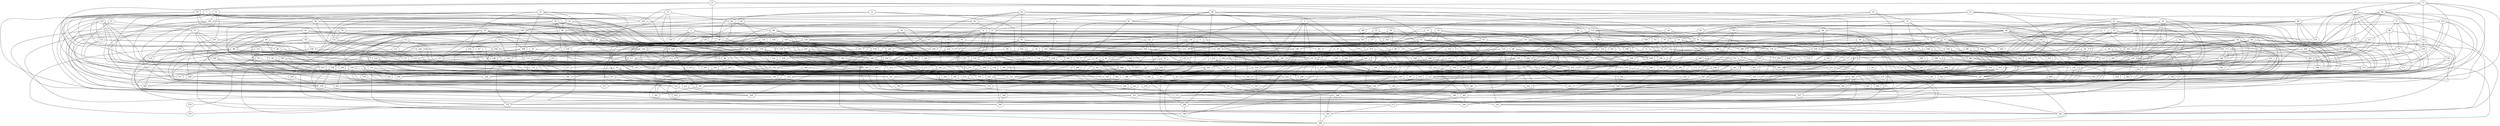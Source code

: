 strict graph "gnp_random_graph(400,0.015)" {
0;
1;
2;
3;
4;
5;
6;
7;
8;
9;
10;
11;
12;
13;
14;
15;
16;
17;
18;
19;
20;
21;
22;
23;
24;
25;
26;
27;
28;
29;
30;
31;
32;
33;
34;
35;
36;
37;
38;
39;
40;
41;
42;
43;
44;
45;
46;
47;
48;
49;
50;
51;
52;
53;
54;
55;
56;
57;
58;
59;
60;
61;
62;
63;
64;
65;
66;
67;
68;
69;
70;
71;
72;
73;
74;
75;
76;
77;
78;
79;
80;
81;
82;
83;
84;
85;
86;
87;
88;
89;
90;
91;
92;
93;
94;
95;
96;
97;
98;
99;
100;
101;
102;
103;
104;
105;
106;
107;
108;
109;
110;
111;
112;
113;
114;
115;
116;
117;
118;
119;
120;
121;
122;
123;
124;
125;
126;
127;
128;
129;
130;
131;
132;
133;
134;
135;
136;
137;
138;
139;
140;
141;
142;
143;
144;
145;
146;
147;
148;
149;
150;
151;
152;
153;
154;
155;
156;
157;
158;
159;
160;
161;
162;
163;
164;
165;
166;
167;
168;
169;
170;
171;
172;
173;
174;
175;
176;
177;
178;
179;
180;
181;
182;
183;
184;
185;
186;
187;
188;
189;
190;
191;
192;
193;
194;
195;
196;
197;
198;
199;
200;
201;
202;
203;
204;
205;
206;
207;
208;
209;
210;
211;
212;
213;
214;
215;
216;
217;
218;
219;
220;
221;
222;
223;
224;
225;
226;
227;
228;
229;
230;
231;
232;
233;
234;
235;
236;
237;
238;
239;
240;
241;
242;
243;
244;
245;
246;
247;
248;
249;
250;
251;
252;
253;
254;
255;
256;
257;
258;
259;
260;
261;
262;
263;
264;
265;
266;
267;
268;
269;
270;
271;
272;
273;
274;
275;
276;
277;
278;
279;
280;
281;
282;
283;
284;
285;
286;
287;
288;
289;
290;
291;
292;
293;
294;
295;
296;
297;
298;
299;
300;
301;
302;
303;
304;
305;
306;
307;
308;
309;
310;
311;
312;
313;
314;
315;
316;
317;
318;
319;
320;
321;
322;
323;
324;
325;
326;
327;
328;
329;
330;
331;
332;
333;
334;
335;
336;
337;
338;
339;
340;
341;
342;
343;
344;
345;
346;
347;
348;
349;
350;
351;
352;
353;
354;
355;
356;
357;
358;
359;
360;
361;
362;
363;
364;
365;
366;
367;
368;
369;
370;
371;
372;
373;
374;
375;
376;
377;
378;
379;
380;
381;
382;
383;
384;
385;
386;
387;
388;
389;
390;
391;
392;
393;
394;
395;
396;
397;
398;
399;
0 -- 211  [is_available=True, prob="0.862000026138"];
0 -- 260  [is_available=True, prob="1.0"];
1 -- 51  [is_available=True, prob="0.583346649212"];
1 -- 334  [is_available=True, prob="0.0344980082992"];
1 -- 119  [is_available=True, prob="0.408506303026"];
2 -- 146  [is_available=True, prob="0.129988997355"];
2 -- 217  [is_available=True, prob="0.811980914002"];
2 -- 187  [is_available=True, prob="1.0"];
2 -- 220  [is_available=True, prob="0.875367025021"];
2 -- 157  [is_available=True, prob="1.0"];
2 -- 159  [is_available=True, prob="0.0439726581541"];
3 -- 160  [is_available=True, prob="0.887767989443"];
3 -- 99  [is_available=True, prob="0.657250681719"];
3 -- 231  [is_available=True, prob="0.0366091089893"];
3 -- 201  [is_available=True, prob="0.912167486807"];
3 -- 202  [is_available=True, prob="0.282020234335"];
3 -- 267  [is_available=True, prob="0.670421420139"];
3 -- 319  [is_available=True, prob="0.529086185156"];
4 -- 390  [is_available=True, prob="0.374592042433"];
4 -- 136  [is_available=True, prob="0.79090720629"];
4 -- 298  [is_available=True, prob="1.0"];
4 -- 207  [is_available=True, prob="0.336229910624"];
4 -- 381  [is_available=True, prob="0.497093869266"];
4 -- 79  [is_available=True, prob="0.307039722968"];
4 -- 362  [is_available=True, prob="0.287656183757"];
4 -- 351  [is_available=True, prob="0.296232776877"];
5 -- 254  [is_available=True, prob="0.349514713049"];
5 -- 163  [is_available=True, prob="0.76906609881"];
5 -- 342  [is_available=True, prob="0.329085483344"];
5 -- 141  [is_available=True, prob="1.0"];
5 -- 238  [is_available=True, prob="0.287880727436"];
6 -- 289  [is_available=True, prob="0.993528404088"];
6 -- 146  [is_available=True, prob="0.784103459711"];
6 -- 379  [is_available=True, prob="1.0"];
6 -- 47  [is_available=True, prob="0.86009534959"];
7 -- 353  [is_available=True, prob="0.169056713624"];
7 -- 131  [is_available=True, prob="0.518770017859"];
7 -- 233  [is_available=True, prob="0.195620617085"];
7 -- 45  [is_available=True, prob="1.0"];
7 -- 238  [is_available=True, prob="0.123075409573"];
7 -- 317  [is_available=True, prob="1.0"];
7 -- 48  [is_available=True, prob="1.0"];
7 -- 212  [is_available=True, prob="0.4993632574"];
7 -- 348  [is_available=True, prob="1.0"];
7 -- 189  [is_available=True, prob="0.278676639823"];
8 -- 96  [is_available=True, prob="0.980062075983"];
8 -- 73  [is_available=True, prob="0.0565033378297"];
8 -- 239  [is_available=True, prob="0.239463910282"];
8 -- 383  [is_available=True, prob="0.52813103709"];
8 -- 97  [is_available=True, prob="1.0"];
9 -- 128  [is_available=True, prob="0.570760727507"];
9 -- 226  [is_available=True, prob="0.143052157054"];
9 -- 275  [is_available=True, prob="0.304971053471"];
9 -- 61  [is_available=True, prob="1.0"];
10 -- 107  [is_available=True, prob="0.05174574939"];
10 -- 332  [is_available=True, prob="0.568493446769"];
10 -- 117  [is_available=True, prob="0.920245401708"];
10 -- 222  [is_available=True, prob="0.441031845894"];
11 -- 49  [is_available=True, prob="1.0"];
11 -- 82  [is_available=True, prob="1.0"];
11 -- 84  [is_available=True, prob="0.158666360657"];
11 -- 329  [is_available=True, prob="1.0"];
12 -- 131  [is_available=True, prob="1.0"];
12 -- 358  [is_available=True, prob="0.892575908392"];
12 -- 177  [is_available=True, prob="0.804240743381"];
12 -- 114  [is_available=True, prob="0.224846812515"];
12 -- 213  [is_available=True, prob="0.615442799662"];
12 -- 31  [is_available=True, prob="0.67336790149"];
13 -- 369  [is_available=True, prob="0.148061477202"];
13 -- 122  [is_available=True, prob="0.68615934606"];
13 -- 243  [is_available=True, prob="0.700185774897"];
13 -- 245  [is_available=True, prob="1.0"];
14 -- 124  [is_available=True, prob="1.0"];
14 -- 389  [is_available=True, prob="1.0"];
14 -- 62  [is_available=True, prob="0.113167365963"];
14 -- 15  [is_available=True, prob="0.43919760267"];
15 -- 65  [is_available=True, prob="1.0"];
15 -- 66  [is_available=True, prob="0.253762636417"];
15 -- 71  [is_available=True, prob="0.307705809612"];
15 -- 180  [is_available=True, prob="0.018635709817"];
15 -- 345  [is_available=True, prob="0.787256039775"];
15 -- 254  [is_available=True, prob="0.569046022397"];
15 -- 255  [is_available=True, prob="0.977452959164"];
16 -- 100  [is_available=True, prob="0.452463167367"];
16 -- 250  [is_available=True, prob="0.987269181784"];
16 -- 319  [is_available=True, prob="0.093132515983"];
16 -- 92  [is_available=True, prob="0.962333835161"];
16 -- 63  [is_available=True, prob="0.656962004473"];
17 -- 101  [is_available=True, prob="0.797554152238"];
17 -- 102  [is_available=True, prob="1.0"];
17 -- 103  [is_available=True, prob="1.0"];
17 -- 393  [is_available=True, prob="0.225784832824"];
17 -- 343  [is_available=True, prob="0.157907465838"];
17 -- 88  [is_available=True, prob="1.0"];
17 -- 313  [is_available=True, prob="1.0"];
18 -- 176  [is_available=True, prob="1.0"];
18 -- 131  [is_available=True, prob="0.168779307312"];
18 -- 231  [is_available=True, prob="0.168531887234"];
18 -- 110  [is_available=True, prob="0.324872718302"];
18 -- 48  [is_available=True, prob="1.0"];
18 -- 184  [is_available=True, prob="0.421133383481"];
19 -- 315  [is_available=True, prob="0.789804439432"];
19 -- 260  [is_available=True, prob="0.420512496942"];
19 -- 261  [is_available=True, prob="1.0"];
19 -- 106  [is_available=True, prob="0.0959589003206"];
19 -- 395  [is_available=True, prob="0.028112579668"];
19 -- 237  [is_available=True, prob="0.813802870255"];
19 -- 81  [is_available=True, prob="0.215896771451"];
19 -- 219  [is_available=True, prob="0.113205792773"];
20 -- 65  [is_available=True, prob="0.232794904707"];
20 -- 162  [is_available=True, prob="1.0"];
21 -- 369  [is_available=True, prob="0.830456602827"];
21 -- 75  [is_available=True, prob="1.0"];
22 -- 353  [is_available=True, prob="1.0"];
22 -- 108  [is_available=True, prob="0.626190047311"];
22 -- 142  [is_available=True, prob="0.362113365886"];
22 -- 178  [is_available=True, prob="0.465940376786"];
22 -- 52  [is_available=True, prob="1.0"];
22 -- 184  [is_available=True, prob="0.447682272448"];
22 -- 217  [is_available=True, prob="0.97694328919"];
22 -- 122  [is_available=True, prob="0.422286441996"];
22 -- 91  [is_available=True, prob="0.806586190114"];
23 -- 56  [is_available=True, prob="1.0"];
23 -- 232  [is_available=True, prob="0.410012913248"];
23 -- 250  [is_available=True, prob="0.603465889793"];
23 -- 382  [is_available=True, prob="0.91726626484"];
23 -- 255  [is_available=True, prob="0.244751443112"];
24 -- 65  [is_available=True, prob="0.968446162788"];
24 -- 214  [is_available=True, prob="0.0235791774626"];
24 -- 158  [is_available=True, prob="0.521292673203"];
24 -- 191  [is_available=True, prob="1.0"];
25 -- 162  [is_available=True, prob="0.577146895804"];
25 -- 269  [is_available=True, prob="0.0134676603068"];
25 -- 142  [is_available=True, prob="0.962593460392"];
25 -- 344  [is_available=True, prob="1.0"];
25 -- 216  [is_available=True, prob="0.827090260867"];
25 -- 187  [is_available=True, prob="0.988012024942"];
25 -- 125  [is_available=True, prob="0.205709131431"];
26 -- 326  [is_available=True, prob="0.457265418764"];
26 -- 231  [is_available=True, prob="0.952055286236"];
26 -- 146  [is_available=True, prob="1.0"];
26 -- 51  [is_available=True, prob="0.467565624247"];
26 -- 343  [is_available=True, prob="0.167631407189"];
26 -- 378  [is_available=True, prob="0.445827000624"];
26 -- 348  [is_available=True, prob="0.0160209753944"];
27 -- 299  [is_available=True, prob="0.180589662039"];
27 -- 267  [is_available=True, prob="1.0"];
27 -- 77  [is_available=True, prob="0.449310406996"];
27 -- 197  [is_available=True, prob="0.458249034579"];
28 -- 185  [is_available=True, prob="0.114590466668"];
28 -- 337  [is_available=True, prob="0.233953797699"];
28 -- 286  [is_available=True, prob="0.646048941355"];
28 -- 262  [is_available=True, prob="0.867714403994"];
28 -- 207  [is_available=True, prob="0.770642100575"];
29 -- 387  [is_available=True, prob="0.508723337091"];
29 -- 265  [is_available=True, prob="0.487751714958"];
29 -- 330  [is_available=True, prob="0.562617704798"];
29 -- 174  [is_available=True, prob="0.539007993575"];
29 -- 337  [is_available=True, prob="0.476561826385"];
29 -- 347  [is_available=True, prob="0.705993663987"];
30 -- 136  [is_available=True, prob="0.579410087219"];
30 -- 138  [is_available=True, prob="0.276184944023"];
30 -- 163  [is_available=True, prob="0.296938772687"];
30 -- 68  [is_available=True, prob="0.152342964395"];
30 -- 374  [is_available=True, prob="0.840063893042"];
31 -- 384  [is_available=True, prob="1.0"];
31 -- 33  [is_available=True, prob="0.04946756525"];
31 -- 324  [is_available=True, prob="0.433099801952"];
31 -- 71  [is_available=True, prob="0.650651512277"];
31 -- 299  [is_available=True, prob="0.0304068287654"];
31 -- 208  [is_available=True, prob="0.23199477803"];
32 -- 160  [is_available=True, prob="1.0"];
32 -- 290  [is_available=True, prob="0.263877787223"];
32 -- 42  [is_available=True, prob="0.525627223771"];
32 -- 139  [is_available=True, prob="1.0"];
32 -- 269  [is_available=True, prob="0.225260637823"];
32 -- 272  [is_available=True, prob="0.0506094057566"];
32 -- 337  [is_available=True, prob="1.0"];
32 -- 380  [is_available=True, prob="0.245881619147"];
32 -- 351  [is_available=True, prob="0.456034565067"];
33 -- 224  [is_available=True, prob="0.102462690963"];
33 -- 292  [is_available=True, prob="0.240992764714"];
33 -- 72  [is_available=True, prob="1.0"];
33 -- 246  [is_available=True, prob="0.165340367207"];
33 -- 380  [is_available=True, prob="1.0"];
34 -- 353  [is_available=True, prob="1.0"];
34 -- 379  [is_available=True, prob="0.00836687401575"];
34 -- 133  [is_available=True, prob="0.946928596825"];
34 -- 40  [is_available=True, prob="0.128553903367"];
34 -- 206  [is_available=True, prob="0.409955965286"];
34 -- 303  [is_available=True, prob="0.537902870779"];
34 -- 366  [is_available=True, prob="0.96889573318"];
34 -- 311  [is_available=True, prob="0.473194174556"];
34 -- 271  [is_available=True, prob="0.944879203722"];
34 -- 222  [is_available=True, prob="1.0"];
35 -- 291  [is_available=True, prob="1.0"];
35 -- 292  [is_available=True, prob="1.0"];
35 -- 140  [is_available=True, prob="1.0"];
35 -- 302  [is_available=True, prob="0.562966578103"];
35 -- 381  [is_available=True, prob="0.760044857854"];
35 -- 366  [is_available=True, prob="0.547761996892"];
35 -- 375  [is_available=True, prob="0.367393344201"];
35 -- 157  [is_available=True, prob="1.0"];
35 -- 254  [is_available=True, prob="0.166953198186"];
36 -- 124  [is_available=True, prob="1.0"];
36 -- 347  [is_available=True, prob="1.0"];
36 -- 227  [is_available=True, prob="0.850512995664"];
36 -- 92  [is_available=True, prob="0.715656590397"];
36 -- 61  [is_available=True, prob="1.0"];
37 -- 210  [is_available=True, prob="0.17948098802"];
37 -- 115  [is_available=True, prob="1.0"];
37 -- 92  [is_available=True, prob="1.0"];
37 -- 243  [is_available=True, prob="1.0"];
38 -- 327  [is_available=True, prob="0.32524497211"];
38 -- 201  [is_available=True, prob="0.087758795767"];
38 -- 170  [is_available=True, prob="0.872262327268"];
38 -- 139  [is_available=True, prob="1.0"];
38 -- 82  [is_available=True, prob="0.373535013212"];
38 -- 48  [is_available=True, prob="0.966097279395"];
38 -- 50  [is_available=True, prob="1.0"];
38 -- 375  [is_available=True, prob="0.266694710297"];
38 -- 95  [is_available=True, prob="0.589294755851"];
39 -- 289  [is_available=True, prob="0.106744166676"];
39 -- 293  [is_available=True, prob="0.862866820489"];
39 -- 230  [is_available=True, prob="1.0"];
39 -- 368  [is_available=True, prob="0.0127484264163"];
39 -- 177  [is_available=True, prob="1.0"];
39 -- 307  [is_available=True, prob="0.595097281205"];
39 -- 313  [is_available=True, prob="0.313086158458"];
39 -- 357  [is_available=True, prob="0.200693674728"];
40 -- 68  [is_available=True, prob="0.706849826044"];
40 -- 103  [is_available=True, prob="0.71333961148"];
40 -- 267  [is_available=True, prob="0.245791636621"];
40 -- 177  [is_available=True, prob="0.295745294334"];
40 -- 339  [is_available=True, prob="0.219788124704"];
40 -- 251  [is_available=True, prob="1.0"];
40 -- 157  [is_available=True, prob="0.397883504094"];
41 -- 128  [is_available=True, prob="1.0"];
41 -- 193  [is_available=True, prob="0.955639622262"];
41 -- 103  [is_available=True, prob="1.0"];
41 -- 362  [is_available=True, prob="0.0112146309339"];
41 -- 369  [is_available=True, prob="0.650666274914"];
41 -- 58  [is_available=True, prob="0.68424392685"];
41 -- 223  [is_available=True, prob="0.140214508243"];
42 -- 184  [is_available=True, prob="0.638521742509"];
42 -- 340  [is_available=True, prob="0.381102954556"];
42 -- 321  [is_available=True, prob="1.0"];
43 -- 256  [is_available=True, prob="0.2026725266"];
43 -- 390  [is_available=True, prob="0.191211821819"];
43 -- 45  [is_available=True, prob="0.947467900752"];
43 -- 61  [is_available=True, prob="1.0"];
43 -- 81  [is_available=True, prob="0.828651204661"];
43 -- 51  [is_available=True, prob="0.674587774973"];
43 -- 93  [is_available=True, prob="1.0"];
44 -- 328  [is_available=True, prob="1.0"];
44 -- 244  [is_available=True, prob="0.180676721869"];
44 -- 170  [is_available=True, prob="0.943601779313"];
44 -- 172  [is_available=True, prob="0.201340703237"];
44 -- 360  [is_available=True, prob="0.765985771656"];
45 -- 51  [is_available=True, prob="0.158755618424"];
45 -- 186  [is_available=True, prob="1.0"];
45 -- 365  [is_available=True, prob="0.186081035098"];
46 -- 296  [is_available=True, prob="0.14143158165"];
46 -- 265  [is_available=True, prob="0.892907872053"];
46 -- 330  [is_available=True, prob="1.0"];
46 -- 364  [is_available=True, prob="0.851561062792"];
46 -- 126  [is_available=True, prob="0.118811802894"];
46 -- 54  [is_available=True, prob="1.0"];
46 -- 349  [is_available=True, prob="0.169851330931"];
46 -- 254  [is_available=True, prob="0.398618809581"];
47 -- 344  [is_available=True, prob="0.462226509049"];
47 -- 169  [is_available=True, prob="0.381134602492"];
47 -- 396  [is_available=True, prob="0.464350724601"];
48 -- 352  [is_available=True, prob="1.0"];
48 -- 385  [is_available=True, prob="0.424684092507"];
48 -- 258  [is_available=True, prob="0.586663897418"];
48 -- 387  [is_available=True, prob="0.829134425463"];
48 -- 297  [is_available=True, prob="0.588242894462"];
48 -- 50  [is_available=True, prob="1.0"];
48 -- 49  [is_available=True, prob="0.711885051263"];
48 -- 218  [is_available=True, prob="0.160251181134"];
49 -- 100  [is_available=True, prob="0.816547248527"];
49 -- 110  [is_available=True, prob="1.0"];
49 -- 373  [is_available=True, prob="0.962816739875"];
49 -- 120  [is_available=True, prob="0.636828152235"];
49 -- 251  [is_available=True, prob="0.246597108839"];
49 -- 156  [is_available=True, prob="0.500799670081"];
50 -- 240  [is_available=True, prob="0.935117940102"];
50 -- 163  [is_available=True, prob="0.66707440744"];
50 -- 353  [is_available=True, prob="0.869985871797"];
50 -- 335  [is_available=True, prob="1.0"];
50 -- 227  [is_available=True, prob="0.0985069488387"];
50 -- 255  [is_available=True, prob="0.499344483481"];
51 -- 322  [is_available=True, prob="0.997679848648"];
51 -- 326  [is_available=True, prob="0.893934723183"];
51 -- 262  [is_available=True, prob="0.614271535643"];
51 -- 234  [is_available=True, prob="1.0"];
51 -- 141  [is_available=True, prob="0.821491353263"];
51 -- 83  [is_available=True, prob="0.909075079804"];
51 -- 213  [is_available=True, prob="0.0959863169362"];
51 -- 374  [is_available=True, prob="0.0132889717893"];
51 -- 183  [is_available=True, prob="1.0"];
52 -- 179  [is_available=True, prob="0.787494167954"];
52 -- 148  [is_available=True, prob="1.0"];
52 -- 310  [is_available=True, prob="0.852078200892"];
52 -- 227  [is_available=True, prob="0.209542735615"];
53 -- 120  [is_available=True, prob="0.0456575209588"];
53 -- 289  [is_available=True, prob="0.90041591026"];
53 -- 84  [is_available=True, prob="0.800130184596"];
53 -- 278  [is_available=True, prob="0.582836210635"];
53 -- 159  [is_available=True, prob="0.316339820702"];
54 -- 224  [is_available=True, prob="0.938636843154"];
54 -- 217  [is_available=True, prob="0.840756192445"];
54 -- 170  [is_available=True, prob="0.158311179986"];
55 -- 132  [is_available=True, prob="0.701726780297"];
56 -- 321  [is_available=True, prob="1.0"];
56 -- 100  [is_available=True, prob="0.41783191965"];
56 -- 101  [is_available=True, prob="0.708776403284"];
56 -- 299  [is_available=True, prob="0.833725029488"];
56 -- 140  [is_available=True, prob="0.415118290221"];
56 -- 116  [is_available=True, prob="0.939944540738"];
56 -- 85  [is_available=True, prob="0.160567465886"];
57 -- 130  [is_available=True, prob="0.282675498421"];
57 -- 68  [is_available=True, prob="0.0772183234359"];
57 -- 359  [is_available=True, prob="0.652254764226"];
57 -- 364  [is_available=True, prob="1.0"];
57 -- 240  [is_available=True, prob="1.0"];
57 -- 245  [is_available=True, prob="0.807936361074"];
57 -- 312  [is_available=True, prob="0.0447119407243"];
57 -- 251  [is_available=True, prob="0.841863292959"];
57 -- 157  [is_available=True, prob="0.866934907868"];
58 -- 106  [is_available=True, prob="0.851484553567"];
58 -- 209  [is_available=True, prob="0.106187288595"];
58 -- 210  [is_available=True, prob="1.0"];
58 -- 339  [is_available=True, prob="0.28532167121"];
58 -- 87  [is_available=True, prob="0.928457809817"];
58 -- 191  [is_available=True, prob="0.977864615003"];
59 -- 203  [is_available=True, prob="1.0"];
59 -- 109  [is_available=True, prob="0.478548974027"];
59 -- 223  [is_available=True, prob="0.377254735129"];
59 -- 183  [is_available=True, prob="0.0568008585376"];
60 -- 233  [is_available=True, prob="0.309204854384"];
60 -- 260  [is_available=True, prob="0.445046874424"];
61 -- 353  [is_available=True, prob="0.825063167055"];
61 -- 69  [is_available=True, prob="0.602654529013"];
61 -- 300  [is_available=True, prob="1.0"];
61 -- 381  [is_available=True, prob="0.143204465584"];
61 -- 277  [is_available=True, prob="0.244295724354"];
61 -- 314  [is_available=True, prob="1.0"];
61 -- 92  [is_available=True, prob="1.0"];
61 -- 157  [is_available=True, prob="0.415098498028"];
61 -- 127  [is_available=True, prob="0.69132187975"];
62 -- 65  [is_available=True, prob="0.461809618091"];
62 -- 108  [is_available=True, prob="0.169729035655"];
62 -- 293  [is_available=True, prob="0.338328620812"];
63 -- 132  [is_available=True, prob="0.195769289902"];
63 -- 190  [is_available=True, prob="0.392827876874"];
63 -- 248  [is_available=True, prob="0.747198639781"];
63 -- 316  [is_available=True, prob="0.542798275199"];
63 -- 382  [is_available=True, prob="0.776365853935"];
64 -- 279  [is_available=True, prob="0.338871562444"];
65 -- 98  [is_available=True, prob="0.0885510041715"];
65 -- 355  [is_available=True, prob="0.0943784863084"];
65 -- 100  [is_available=True, prob="0.878993136255"];
65 -- 104  [is_available=True, prob="0.140541542869"];
65 -- 397  [is_available=True, prob="0.23894021867"];
65 -- 179  [is_available=True, prob="1.0"];
66 -- 72  [is_available=True, prob="1.0"];
66 -- 209  [is_available=True, prob="0.772004306702"];
66 -- 354  [is_available=True, prob="0.00187899323774"];
66 -- 188  [is_available=True, prob="1.0"];
67 -- 232  [is_available=True, prob="0.454177800954"];
67 -- 277  [is_available=True, prob="1.0"];
67 -- 238  [is_available=True, prob="0.501670909107"];
68 -- 224  [is_available=True, prob="1.0"];
68 -- 387  [is_available=True, prob="1.0"];
68 -- 198  [is_available=True, prob="0.751492920322"];
68 -- 79  [is_available=True, prob="0.487914608894"];
68 -- 273  [is_available=True, prob="0.764485154618"];
68 -- 308  [is_available=True, prob="1.0"];
68 -- 217  [is_available=True, prob="0.870671234464"];
68 -- 156  [is_available=True, prob="0.642686305664"];
68 -- 383  [is_available=True, prob="0.367370141613"];
69 -- 234  [is_available=True, prob="0.825250242166"];
69 -- 322  [is_available=True, prob="0.965302275707"];
70 -- 384  [is_available=True, prob="0.846275781148"];
70 -- 306  [is_available=True, prob="0.356391235956"];
70 -- 307  [is_available=True, prob="0.512768959618"];
70 -- 334  [is_available=True, prob="0.0354908541758"];
71 -- 232  [is_available=True, prob="0.323494126179"];
71 -- 137  [is_available=True, prob="0.379489442243"];
71 -- 363  [is_available=True, prob="0.953491179221"];
71 -- 172  [is_available=True, prob="1.0"];
71 -- 303  [is_available=True, prob="0.733873676396"];
72 -- 288  [is_available=True, prob="0.195711233655"];
72 -- 325  [is_available=True, prob="0.688778331037"];
72 -- 104  [is_available=True, prob="0.974838390728"];
72 -- 396  [is_available=True, prob="0.8894918858"];
72 -- 83  [is_available=True, prob="1.0"];
72 -- 116  [is_available=True, prob="0.7709495561"];
72 -- 219  [is_available=True, prob="1.0"];
72 -- 156  [is_available=True, prob="0.26118260135"];
73 -- 164  [is_available=True, prob="1.0"];
73 -- 278  [is_available=True, prob="0.179531792414"];
74 -- 257  [is_available=True, prob="1.0"];
74 -- 270  [is_available=True, prob="0.820848349127"];
75 -- 196  [is_available=True, prob="0.857497984975"];
75 -- 165  [is_available=True, prob="1.0"];
75 -- 396  [is_available=True, prob="0.19620412425"];
75 -- 344  [is_available=True, prob="1.0"];
75 -- 187  [is_available=True, prob="0.951273348125"];
75 -- 284  [is_available=True, prob="0.934995949529"];
75 -- 350  [is_available=True, prob="0.857820061633"];
76 -- 90  [is_available=True, prob="0.322759541876"];
76 -- 131  [is_available=True, prob="0.133858390246"];
76 -- 108  [is_available=True, prob="0.161152784987"];
76 -- 203  [is_available=True, prob="0.24982050517"];
76 -- 311  [is_available=True, prob="0.401573906112"];
77 -- 269  [is_available=True, prob="1.0"];
78 -- 277  [is_available=True, prob="0.328511890956"];
78 -- 381  [is_available=True, prob="0.270901689718"];
79 -- 162  [is_available=True, prob="0.433877359104"];
79 -- 357  [is_available=True, prob="0.641868038124"];
79 -- 119  [is_available=True, prob="0.837526391994"];
79 -- 314  [is_available=True, prob="0.424588227542"];
79 -- 127  [is_available=True, prob="0.715891940027"];
80 -- 224  [is_available=True, prob="0.179454412927"];
80 -- 226  [is_available=True, prob="0.841399674365"];
80 -- 164  [is_available=True, prob="0.115341598488"];
81 -- 161  [is_available=True, prob="0.912999163177"];
81 -- 228  [is_available=True, prob="1.0"];
81 -- 397  [is_available=True, prob="0.0267055349914"];
81 -- 287  [is_available=True, prob="0.909365356774"];
81 -- 190  [is_available=True, prob="0.208431645287"];
81 -- 255  [is_available=True, prob="0.26723776233"];
82 -- 160  [is_available=True, prob="1.0"];
82 -- 261  [is_available=True, prob="0.56700508788"];
82 -- 114  [is_available=True, prob="0.504631163206"];
82 -- 343  [is_available=True, prob="0.167040731013"];
83 -- 242  [is_available=True, prob="0.209150074022"];
83 -- 134  [is_available=True, prob="0.0567477331974"];
83 -- 231  [is_available=True, prob="1.0"];
84 -- 237  [is_available=True, prob="0.231013360648"];
84 -- 308  [is_available=True, prob="0.816878851252"];
84 -- 86  [is_available=True, prob="0.59110548741"];
84 -- 154  [is_available=True, prob="0.993303351727"];
85 -- 233  [is_available=True, prob="0.335700092847"];
85 -- 98  [is_available=True, prob="0.314744038814"];
85 -- 387  [is_available=True, prob="0.976278864861"];
86 -- 288  [is_available=True, prob="0.82775131617"];
86 -- 97  [is_available=True, prob="0.871394700976"];
86 -- 207  [is_available=True, prob="0.606619250983"];
86 -- 144  [is_available=True, prob="1.0"];
86 -- 306  [is_available=True, prob="0.455385355074"];
86 -- 344  [is_available=True, prob="0.591476300939"];
87 -- 257  [is_available=True, prob="0.145065028397"];
87 -- 378  [is_available=True, prob="0.70119072297"];
87 -- 306  [is_available=True, prob="0.0387379267107"];
88 -- 99  [is_available=True, prob="0.884371772002"];
88 -- 338  [is_available=True, prob="0.158775199644"];
88 -- 163  [is_available=True, prob="0.538986214093"];
88 -- 212  [is_available=True, prob="0.703894132564"];
88 -- 246  [is_available=True, prob="0.707096132996"];
88 -- 154  [is_available=True, prob="0.996997703745"];
88 -- 123  [is_available=True, prob="0.544458613592"];
88 -- 282  [is_available=True, prob="0.406586553051"];
89 -- 273  [is_available=True, prob="1.0"];
89 -- 90  [is_available=True, prob="0.973724580975"];
89 -- 115  [is_available=True, prob="1.0"];
89 -- 306  [is_available=True, prob="0.396579012426"];
90 -- 256  [is_available=True, prob="1.0"];
90 -- 137  [is_available=True, prob="1.0"];
90 -- 395  [is_available=True, prob="1.0"];
90 -- 213  [is_available=True, prob="1.0"];
90 -- 216  [is_available=True, prob="0.148493120852"];
90 -- 349  [is_available=True, prob="0.741222994476"];
91 -- 129  [is_available=True, prob="0.000682856331615"];
91 -- 198  [is_available=True, prob="1.0"];
91 -- 295  [is_available=True, prob="1.0"];
91 -- 296  [is_available=True, prob="0.478765052771"];
91 -- 175  [is_available=True, prob="0.885379254531"];
91 -- 371  [is_available=True, prob="0.509915667015"];
91 -- 380  [is_available=True, prob="0.360590098937"];
92 -- 266  [is_available=True, prob="1.0"];
92 -- 273  [is_available=True, prob="0.612454776315"];
92 -- 283  [is_available=True, prob="0.673368232333"];
93 -- 171  [is_available=True, prob="1.0"];
93 -- 229  [is_available=True, prob="1.0"];
93 -- 372  [is_available=True, prob="1.0"];
93 -- 190  [is_available=True, prob="0.776352207193"];
93 -- 127  [is_available=True, prob="1.0"];
94 -- 160  [is_available=True, prob="0.634991338646"];
94 -- 259  [is_available=True, prob="0.944288550914"];
94 -- 295  [is_available=True, prob="0.135219722007"];
94 -- 201  [is_available=True, prob="0.51013597667"];
94 -- 208  [is_available=True, prob="0.256073502463"];
94 -- 115  [is_available=True, prob="0.307912468826"];
94 -- 244  [is_available=True, prob="0.296381828264"];
95 -- 338  [is_available=True, prob="0.648248447019"];
95 -- 230  [is_available=True, prob="0.98262888964"];
95 -- 365  [is_available=True, prob="0.339242409075"];
96 -- 362  [is_available=True, prob="0.286689962609"];
96 -- 355  [is_available=True, prob="0.70992620671"];
96 -- 151  [is_available=True, prob="1.0"];
97 -- 393  [is_available=True, prob="1.0"];
97 -- 330  [is_available=True, prob="0.869157569208"];
97 -- 139  [is_available=True, prob="0.119105189863"];
97 -- 300  [is_available=True, prob="1.0"];
97 -- 178  [is_available=True, prob="1.0"];
97 -- 250  [is_available=True, prob="0.948688286634"];
97 -- 252  [is_available=True, prob="0.658120878086"];
97 -- 189  [is_available=True, prob="0.639204078335"];
98 -- 351  [is_available=True, prob="1.0"];
99 -- 105  [is_available=True, prob="0.232810770857"];
99 -- 170  [is_available=True, prob="0.811083528744"];
99 -- 371  [is_available=True, prob="0.431585515769"];
99 -- 242  [is_available=True, prob="0.52826676078"];
99 -- 178  [is_available=True, prob="1.0"];
99 -- 291  [is_available=True, prob="0.713571792231"];
99 -- 201  [is_available=True, prob="0.645069377904"];
99 -- 313  [is_available=True, prob="1.0"];
100 -- 353  [is_available=True, prob="1.0"];
100 -- 398  [is_available=True, prob="0.603600521901"];
100 -- 342  [is_available=True, prob="0.662324227965"];
100 -- 317  [is_available=True, prob="0.388418167736"];
101 -- 148  [is_available=True, prob="0.110541844754"];
101 -- 295  [is_available=True, prob="0.743537207112"];
102 -- 245  [is_available=True, prob="0.194379632949"];
102 -- 118  [is_available=True, prob="0.0644120371731"];
102 -- 239  [is_available=True, prob="0.793884567861"];
104 -- 392  [is_available=True, prob="0.729496283213"];
104 -- 387  [is_available=True, prob="1.0"];
104 -- 360  [is_available=True, prob="0.246517271056"];
104 -- 186  [is_available=True, prob="1.0"];
104 -- 346  [is_available=True, prob="0.209607099044"];
105 -- 120  [is_available=True, prob="0.53796519746"];
105 -- 337  [is_available=True, prob="0.986510756765"];
105 -- 387  [is_available=True, prob="1.0"];
105 -- 231  [is_available=True, prob="1.0"];
106 -- 377  [is_available=True, prob="0.291687232576"];
106 -- 228  [is_available=True, prob="0.478946388316"];
106 -- 386  [is_available=True, prob="1.0"];
107 -- 385  [is_available=True, prob="0.562648969193"];
107 -- 360  [is_available=True, prob="0.789754512325"];
107 -- 108  [is_available=True, prob="0.895088990329"];
107 -- 176  [is_available=True, prob="0.962266694876"];
107 -- 122  [is_available=True, prob="1.0"];
108 -- 396  [is_available=True, prob="0.447704479103"];
108 -- 305  [is_available=True, prob="0.40156539887"];
108 -- 306  [is_available=True, prob="1.0"];
108 -- 115  [is_available=True, prob="0.457001696651"];
108 -- 340  [is_available=True, prob="0.637218018114"];
109 -- 306  [is_available=True, prob="1.0"];
109 -- 356  [is_available=True, prob="0.252102336007"];
110 -- 134  [is_available=True, prob="0.685226599502"];
110 -- 257  [is_available=True, prob="0.174224088706"];
111 -- 193  [is_available=True, prob="0.581593246592"];
111 -- 389  [is_available=True, prob="1.0"];
111 -- 359  [is_available=True, prob="0.117708525621"];
112 -- 192  [is_available=True, prob="0.0776654667695"];
112 -- 198  [is_available=True, prob="0.926279555887"];
112 -- 269  [is_available=True, prob="1.0"];
112 -- 113  [is_available=True, prob="1.0"];
112 -- 242  [is_available=True, prob="0.880592898857"];
112 -- 152  [is_available=True, prob="0.851240363126"];
113 -- 233  [is_available=True, prob="0.0227910893668"];
113 -- 307  [is_available=True, prob="0.50329620944"];
114 -- 129  [is_available=True, prob="0.426149094824"];
114 -- 163  [is_available=True, prob="0.154123772652"];
114 -- 166  [is_available=True, prob="0.712163979354"];
114 -- 175  [is_available=True, prob="1.0"];
114 -- 153  [is_available=True, prob="0.181533685245"];
114 -- 282  [is_available=True, prob="0.986312560239"];
115 -- 236  [is_available=True, prob="0.369072820202"];
115 -- 284  [is_available=True, prob="0.0533837711948"];
115 -- 229  [is_available=True, prob="0.803372085545"];
116 -- 290  [is_available=True, prob="1.0"];
117 -- 336  [is_available=True, prob="1.0"];
117 -- 228  [is_available=True, prob="0.43449331585"];
117 -- 215  [is_available=True, prob="0.542162050425"];
118 -- 372  [is_available=True, prob="0.557555576816"];
118 -- 261  [is_available=True, prob="0.390676291049"];
118 -- 263  [is_available=True, prob="1.0"];
119 -- 202  [is_available=True, prob="0.702976898934"];
119 -- 173  [is_available=True, prob="0.24408101118"];
119 -- 209  [is_available=True, prob="0.744084671916"];
119 -- 312  [is_available=True, prob="0.042389060279"];
120 -- 260  [is_available=True, prob="0.788005680157"];
120 -- 198  [is_available=True, prob="1.0"];
120 -- 238  [is_available=True, prob="0.527671604545"];
120 -- 340  [is_available=True, prob="1.0"];
120 -- 213  [is_available=True, prob="0.814266254964"];
120 -- 374  [is_available=True, prob="0.343626288647"];
120 -- 311  [is_available=True, prob="1.0"];
120 -- 351  [is_available=True, prob="0.514609613986"];
121 -- 260  [is_available=True, prob="1.0"];
121 -- 236  [is_available=True, prob="0.322297238844"];
121 -- 175  [is_available=True, prob="1.0"];
121 -- 243  [is_available=True, prob="0.63554059004"];
121 -- 348  [is_available=True, prob="0.747815194319"];
121 -- 255  [is_available=True, prob="1.0"];
122 -- 387  [is_available=True, prob="0.388521992033"];
122 -- 263  [is_available=True, prob="1.0"];
122 -- 237  [is_available=True, prob="0.0483776295822"];
122 -- 277  [is_available=True, prob="0.825511418271"];
123 -- 327  [is_available=True, prob="0.706454509982"];
123 -- 365  [is_available=True, prob="1.0"];
123 -- 339  [is_available=True, prob="0.953178331669"];
123 -- 148  [is_available=True, prob="0.0630774749904"];
123 -- 313  [is_available=True, prob="1.0"];
124 -- 328  [is_available=True, prob="1.0"];
124 -- 393  [is_available=True, prob="0.115113002103"];
124 -- 212  [is_available=True, prob="0.229331974131"];
124 -- 334  [is_available=True, prob="1.0"];
124 -- 311  [is_available=True, prob="0.991040557755"];
124 -- 324  [is_available=True, prob="0.234641414171"];
124 -- 154  [is_available=True, prob="0.0777011210812"];
124 -- 218  [is_available=True, prob="0.0216181551106"];
124 -- 254  [is_available=True, prob="1.0"];
125 -- 264  [is_available=True, prob="0.221099456991"];
125 -- 154  [is_available=True, prob="0.741458616945"];
125 -- 386  [is_available=True, prob="1.0"];
125 -- 217  [is_available=True, prob="1.0"];
126 -- 331  [is_available=True, prob="0.0520580949219"];
127 -- 297  [is_available=True, prob="0.226539239855"];
127 -- 170  [is_available=True, prob="0.781213734624"];
127 -- 396  [is_available=True, prob="0.554713452099"];
127 -- 179  [is_available=True, prob="1.0"];
127 -- 311  [is_available=True, prob="0.591387698351"];
128 -- 135  [is_available=True, prob="0.8731649134"];
128 -- 300  [is_available=True, prob="0.672280520356"];
128 -- 147  [is_available=True, prob="0.243295404975"];
128 -- 265  [is_available=True, prob="0.887720419591"];
128 -- 361  [is_available=True, prob="0.937684232059"];
129 -- 290  [is_available=True, prob="0.233904818349"];
129 -- 219  [is_available=True, prob="1.0"];
129 -- 375  [is_available=True, prob="0.31907802986"];
129 -- 247  [is_available=True, prob="1.0"];
129 -- 218  [is_available=True, prob="0.132850834933"];
130 -- 311  [is_available=True, prob="0.580253790477"];
130 -- 164  [is_available=True, prob="0.908215630794"];
130 -- 289  [is_available=True, prob="0.388038429072"];
131 -- 137  [is_available=True, prob="1.0"];
131 -- 331  [is_available=True, prob="0.167585814328"];
131 -- 377  [is_available=True, prob="0.461066802432"];
131 -- 140  [is_available=True, prob="0.163369036713"];
132 -- 372  [is_available=True, prob="0.403206514947"];
132 -- 237  [is_available=True, prob="1.0"];
132 -- 326  [is_available=True, prob="1.0"];
133 -- 383  [is_available=True, prob="0.0436637895916"];
133 -- 163  [is_available=True, prob="0.0933989145564"];
133 -- 245  [is_available=True, prob="0.277762234372"];
133 -- 231  [is_available=True, prob="0.0260492485137"];
134 -- 378  [is_available=True, prob="0.732458887718"];
134 -- 351  [is_available=True, prob="0.299681361861"];
135 -- 344  [is_available=True, prob="0.0459382600791"];
135 -- 229  [is_available=True, prob="0.234472750302"];
135 -- 167  [is_available=True, prob="0.311837791224"];
135 -- 264  [is_available=True, prob="0.878925761069"];
135 -- 234  [is_available=True, prob="1.0"];
135 -- 145  [is_available=True, prob="1.0"];
135 -- 277  [is_available=True, prob="0.127567810704"];
135 -- 280  [is_available=True, prob="0.635443017811"];
136 -- 160  [is_available=True, prob="0.0525678450267"];
136 -- 231  [is_available=True, prob="0.97768554819"];
136 -- 232  [is_available=True, prob="1.0"];
136 -- 338  [is_available=True, prob="0.767108058067"];
136 -- 392  [is_available=True, prob="0.479011262632"];
136 -- 146  [is_available=True, prob="0.720659523642"];
137 -- 249  [is_available=True, prob="0.974273567674"];
138 -- 217  [is_available=True, prob="0.916879230151"];
138 -- 162  [is_available=True, prob="0.0233276108475"];
138 -- 229  [is_available=True, prob="0.129003678119"];
139 -- 204  [is_available=True, prob="1.0"];
140 -- 368  [is_available=True, prob="1.0"];
140 -- 292  [is_available=True, prob="1.0"];
140 -- 328  [is_available=True, prob="0.122810317368"];
140 -- 355  [is_available=True, prob="0.0999676411278"];
140 -- 240  [is_available=True, prob="0.986737887697"];
140 -- 282  [is_available=True, prob="0.492784485029"];
140 -- 157  [is_available=True, prob="0.151006467295"];
141 -- 291  [is_available=True, prob="0.281291552737"];
141 -- 199  [is_available=True, prob="1.0"];
141 -- 307  [is_available=True, prob="0.435779399182"];
141 -- 301  [is_available=True, prob="1.0"];
142 -- 363  [is_available=True, prob="1.0"];
142 -- 292  [is_available=True, prob="0.870268067283"];
142 -- 362  [is_available=True, prob="0.692789055784"];
142 -- 299  [is_available=True, prob="0.381979860342"];
142 -- 180  [is_available=True, prob="0.234478450529"];
143 -- 273  [is_available=True, prob="1.0"];
143 -- 242  [is_available=True, prob="1.0"];
143 -- 148  [is_available=True, prob="0.341233938022"];
143 -- 278  [is_available=True, prob="1.0"];
143 -- 343  [is_available=True, prob="0.598046061587"];
143 -- 184  [is_available=True, prob="1.0"];
143 -- 347  [is_available=True, prob="0.956548940901"];
144 -- 169  [is_available=True, prob="1.0"];
144 -- 394  [is_available=True, prob="0.208841733075"];
144 -- 188  [is_available=True, prob="0.169346670999"];
145 -- 345  [is_available=True, prob="0.929468174435"];
145 -- 373  [is_available=True, prob="0.732451181478"];
145 -- 205  [is_available=True, prob="1.0"];
146 -- 160  [is_available=True, prob="0.368479247473"];
146 -- 326  [is_available=True, prob="1.0"];
146 -- 170  [is_available=True, prob="0.347792602436"];
146 -- 369  [is_available=True, prob="0.643624002759"];
146 -- 338  [is_available=True, prob="0.94229148981"];
146 -- 319  [is_available=True, prob="0.779893541568"];
147 -- 224  [is_available=True, prob="0.163833355223"];
147 -- 324  [is_available=True, prob="0.31613285088"];
147 -- 293  [is_available=True, prob="0.486842397475"];
147 -- 174  [is_available=True, prob="1.0"];
147 -- 177  [is_available=True, prob="0.136677647162"];
147 -- 307  [is_available=True, prob="0.31265597464"];
148 -- 200  [is_available=True, prob="0.603083517103"];
148 -- 333  [is_available=True, prob="0.00995893525132"];
148 -- 273  [is_available=True, prob="0.857681069883"];
148 -- 342  [is_available=True, prob="0.595501377456"];
148 -- 185  [is_available=True, prob="1.0"];
148 -- 153  [is_available=True, prob="0.953735116318"];
149 -- 291  [is_available=True, prob="0.539692801491"];
149 -- 228  [is_available=True, prob="0.33903166221"];
149 -- 168  [is_available=True, prob="1.0"];
149 -- 212  [is_available=True, prob="1.0"];
149 -- 310  [is_available=True, prob="0.788158907787"];
149 -- 185  [is_available=True, prob="1.0"];
150 -- 385  [is_available=True, prob="0.0415216235933"];
150 -- 203  [is_available=True, prob="0.0686310724421"];
150 -- 337  [is_available=True, prob="0.670048200495"];
150 -- 342  [is_available=True, prob="0.213032749291"];
150 -- 378  [is_available=True, prob="1.0"];
150 -- 316  [is_available=True, prob="0.992309632318"];
151 -- 172  [is_available=True, prob="0.532556243704"];
151 -- 302  [is_available=True, prob="0.929186679881"];
152 -- 364  [is_available=True, prob="0.124930578237"];
152 -- 330  [is_available=True, prob="0.263607370233"];
152 -- 308  [is_available=True, prob="0.49128206415"];
152 -- 383  [is_available=True, prob="0.712963431966"];
153 -- 168  [is_available=True, prob="0.717420805863"];
153 -- 204  [is_available=True, prob="1.0"];
153 -- 399  [is_available=True, prob="0.325954366195"];
153 -- 311  [is_available=True, prob="0.535826409567"];
154 -- 368  [is_available=True, prob="1.0"];
155 -- 275  [is_available=True, prob="0.576951420229"];
155 -- 332  [is_available=True, prob="0.480014163882"];
155 -- 191  [is_available=True, prob="0.448522748598"];
156 -- 192  [is_available=True, prob="0.503505312701"];
156 -- 399  [is_available=True, prob="0.826517468806"];
156 -- 350  [is_available=True, prob="0.0323286240978"];
156 -- 310  [is_available=True, prob="0.90553645054"];
156 -- 253  [is_available=True, prob="0.802457582859"];
156 -- 254  [is_available=True, prob="0.899260150409"];
156 -- 383  [is_available=True, prob="0.634870605992"];
157 -- 293  [is_available=True, prob="0.548150838529"];
157 -- 322  [is_available=True, prob="0.97675494386"];
157 -- 222  [is_available=True, prob="0.0109691844339"];
158 -- 295  [is_available=True, prob="0.00414757475228"];
160 -- 394  [is_available=True, prob="1.0"];
161 -- 291  [is_available=True, prob="0.236973908793"];
161 -- 167  [is_available=True, prob="0.106725904293"];
162 -- 337  [is_available=True, prob="0.637009131098"];
162 -- 174  [is_available=True, prob="0.77790935938"];
162 -- 272  [is_available=True, prob="0.641150862768"];
162 -- 177  [is_available=True, prob="0.674646814484"];
162 -- 242  [is_available=True, prob="0.278592063967"];
162 -- 314  [is_available=True, prob="1.0"];
163 -- 356  [is_available=True, prob="0.397385651963"];
163 -- 170  [is_available=True, prob="1.0"];
164 -- 390  [is_available=True, prob="0.523638952247"];
164 -- 263  [is_available=True, prob="0.259822325784"];
164 -- 298  [is_available=True, prob="0.25339375735"];
164 -- 340  [is_available=True, prob="0.705156298149"];
164 -- 329  [is_available=True, prob="0.615769640644"];
164 -- 379  [is_available=True, prob="0.989905131105"];
165 -- 200  [is_available=True, prob="0.540116965023"];
165 -- 376  [is_available=True, prob="0.398375268759"];
165 -- 370  [is_available=True, prob="0.268301591462"];
165 -- 278  [is_available=True, prob="1.0"];
166 -- 217  [is_available=True, prob="0.670155145213"];
166 -- 339  [is_available=True, prob="0.443034511903"];
166 -- 358  [is_available=True, prob="0.0564806983183"];
167 -- 303  [is_available=True, prob="0.728997207553"];
167 -- 257  [is_available=True, prob="0.0326424813476"];
168 -- 256  [is_available=True, prob="0.961858901148"];
168 -- 179  [is_available=True, prob="0.577252077533"];
168 -- 391  [is_available=True, prob="0.772488931928"];
169 -- 322  [is_available=True, prob="0.888084665241"];
169 -- 356  [is_available=True, prob="0.167503358378"];
169 -- 299  [is_available=True, prob="0.807853530146"];
169 -- 244  [is_available=True, prob="0.467616391082"];
170 -- 392  [is_available=True, prob="0.160188239233"];
171 -- 229  [is_available=True, prob="0.172849566334"];
171 -- 179  [is_available=True, prob="0.346815261885"];
171 -- 308  [is_available=True, prob="0.348097642151"];
171 -- 218  [is_available=True, prob="0.22137355501"];
171 -- 190  [is_available=True, prob="0.00671458439593"];
171 -- 351  [is_available=True, prob="1.0"];
172 -- 355  [is_available=True, prob="0.85100052506"];
172 -- 232  [is_available=True, prob="0.741643065104"];
172 -- 246  [is_available=True, prob="0.478535545489"];
172 -- 315  [is_available=True, prob="0.230691424294"];
173 -- 291  [is_available=True, prob="0.117857004184"];
173 -- 204  [is_available=True, prob="0.800658071841"];
174 -- 288  [is_available=True, prob="0.678851643667"];
174 -- 193  [is_available=True, prob="0.715461239724"];
174 -- 378  [is_available=True, prob="0.307194844549"];
174 -- 346  [is_available=True, prob="0.179392216372"];
174 -- 284  [is_available=True, prob="0.0992384556607"];
175 -- 352  [is_available=True, prob="0.218388921861"];
175 -- 388  [is_available=True, prob="0.236833430528"];
175 -- 392  [is_available=True, prob="0.0162099658067"];
175 -- 369  [is_available=True, prob="1.0"];
175 -- 184  [is_available=True, prob="0.497452797085"];
175 -- 250  [is_available=True, prob="0.34906810099"];
176 -- 248  [is_available=True, prob="0.323407811906"];
176 -- 241  [is_available=True, prob="1.0"];
176 -- 213  [is_available=True, prob="1.0"];
177 -- 320  [is_available=True, prob="0.663350126192"];
177 -- 371  [is_available=True, prob="0.146655428165"];
177 -- 336  [is_available=True, prob="1.0"];
178 -- 352  [is_available=True, prob="0.979488563925"];
178 -- 354  [is_available=True, prob="0.663776684625"];
178 -- 331  [is_available=True, prob="0.415351852"];
178 -- 214  [is_available=True, prob="0.444037189745"];
178 -- 282  [is_available=True, prob="0.824336321438"];
179 -- 202  [is_available=True, prob="1.0"];
179 -- 332  [is_available=True, prob="0.334096214787"];
180 -- 203  [is_available=True, prob="0.378225806986"];
181 -- 226  [is_available=True, prob="0.831658392559"];
182 -- 347  [is_available=True, prob="1.0"];
182 -- 321  [is_available=True, prob="0.575045528237"];
182 -- 314  [is_available=True, prob="1.0"];
182 -- 259  [is_available=True, prob="0.604576304685"];
182 -- 349  [is_available=True, prob="0.0511388795561"];
183 -- 224  [is_available=True, prob="1.0"];
183 -- 188  [is_available=True, prob="1.0"];
183 -- 275  [is_available=True, prob="0.977644335991"];
184 -- 386  [is_available=True, prob="1.0"];
184 -- 369  [is_available=True, prob="0.0833161816367"];
184 -- 399  [is_available=True, prob="0.931136866157"];
184 -- 310  [is_available=True, prob="1.0"];
185 -- 330  [is_available=True, prob="1.0"];
185 -- 398  [is_available=True, prob="0.801794211306"];
185 -- 345  [is_available=True, prob="1.0"];
186 -- 257  [is_available=True, prob="1.0"];
186 -- 322  [is_available=True, prob="0.151202758919"];
186 -- 298  [is_available=True, prob="1.0"];
186 -- 332  [is_available=True, prob="0.689589147648"];
186 -- 254  [is_available=True, prob="0.638645461878"];
186 -- 223  [is_available=True, prob="0.234862798258"];
187 -- 320  [is_available=True, prob="1.0"];
187 -- 220  [is_available=True, prob="0.687115179287"];
188 -- 225  [is_available=True, prob="0.121240763757"];
188 -- 328  [is_available=True, prob="0.880608889762"];
188 -- 233  [is_available=True, prob="0.458472103078"];
188 -- 302  [is_available=True, prob="1.0"];
189 -- 256  [is_available=True, prob="1.0"];
189 -- 259  [is_available=True, prob="0.506799262421"];
189 -- 352  [is_available=True, prob="0.619184090362"];
189 -- 377  [is_available=True, prob="0.25528157044"];
190 -- 259  [is_available=True, prob="0.716579721874"];
191 -- 384  [is_available=True, prob="0.231660058977"];
191 -- 193  [is_available=True, prob="0.978310051676"];
191 -- 301  [is_available=True, prob="1.0"];
192 -- 232  [is_available=True, prob="0.134212206425"];
192 -- 277  [is_available=True, prob="0.160648327229"];
192 -- 342  [is_available=True, prob="0.411346494182"];
193 -- 369  [is_available=True, prob="0.862540399903"];
193 -- 317  [is_available=True, prob="0.658741044463"];
194 -- 251  [is_available=True, prob="0.795879541064"];
194 -- 326  [is_available=True, prob="0.784109638848"];
194 -- 246  [is_available=True, prob="0.773724080723"];
195 -- 344  [is_available=True, prob="0.312613255476"];
195 -- 298  [is_available=True, prob="0.469801240974"];
196 -- 383  [is_available=True, prob="0.188530830138"];
196 -- 300  [is_available=True, prob="0.566678137167"];
196 -- 244  [is_available=True, prob="0.720684457807"];
196 -- 335  [is_available=True, prob="0.146534835635"];
198 -- 342  [is_available=True, prob="0.854814187397"];
198 -- 278  [is_available=True, prob="1.0"];
198 -- 374  [is_available=True, prob="0.430687999742"];
198 -- 317  [is_available=True, prob="0.231018211975"];
199 -- 209  [is_available=True, prob="1.0"];
199 -- 338  [is_available=True, prob="0.533888065695"];
199 -- 252  [is_available=True, prob="0.761455435322"];
200 -- 320  [is_available=True, prob="1.0"];
200 -- 364  [is_available=True, prob="0.00918969913327"];
200 -- 343  [is_available=True, prob="0.465427042493"];
200 -- 250  [is_available=True, prob="0.706491158441"];
201 -- 322  [is_available=True, prob="0.469488949582"];
201 -- 329  [is_available=True, prob="0.483950381406"];
201 -- 378  [is_available=True, prob="0.357327931053"];
202 -- 351  [is_available=True, prob="0.217135041968"];
202 -- 294  [is_available=True, prob="1.0"];
203 -- 248  [is_available=True, prob="1.0"];
203 -- 212  [is_available=True, prob="1.0"];
203 -- 349  [is_available=True, prob="0.466829782323"];
204 -- 205  [is_available=True, prob="1.0"];
204 -- 306  [is_available=True, prob="0.781612649795"];
204 -- 311  [is_available=True, prob="1.0"];
205 -- 323  [is_available=True, prob="0.367083395052"];
206 -- 231  [is_available=True, prob="1.0"];
206 -- 386  [is_available=True, prob="1.0"];
206 -- 305  [is_available=True, prob="1.0"];
206 -- 281  [is_available=True, prob="0.0265995822519"];
206 -- 346  [is_available=True, prob="0.363390472825"];
207 -- 266  [is_available=True, prob="0.922012418492"];
207 -- 327  [is_available=True, prob="0.425752762889"];
209 -- 310  [is_available=True, prob="1.0"];
209 -- 282  [is_available=True, prob="0.345430971461"];
209 -- 222  [is_available=True, prob="1.0"];
210 -- 326  [is_available=True, prob="0.0362864786988"];
210 -- 247  [is_available=True, prob="0.876786113155"];
211 -- 264  [is_available=True, prob="0.183752800899"];
211 -- 242  [is_available=True, prob="1.0"];
211 -- 388  [is_available=True, prob="1.0"];
211 -- 298  [is_available=True, prob="1.0"];
212 -- 231  [is_available=True, prob="0.783187304064"];
212 -- 370  [is_available=True, prob="0.309209358435"];
213 -- 307  [is_available=True, prob="0.640235510792"];
214 -- 294  [is_available=True, prob="0.613474789073"];
214 -- 391  [is_available=True, prob="1.0"];
214 -- 296  [is_available=True, prob="1.0"];
214 -- 366  [is_available=True, prob="0.828028431286"];
215 -- 379  [is_available=True, prob="0.240803200075"];
215 -- 323  [is_available=True, prob="0.754012054273"];
215 -- 219  [is_available=True, prob="1.0"];
215 -- 279  [is_available=True, prob="0.183576291673"];
216 -- 375  [is_available=True, prob="0.771649566811"];
217 -- 291  [is_available=True, prob="0.29570936359"];
217 -- 372  [is_available=True, prob="0.347044780597"];
217 -- 394  [is_available=True, prob="0.491280074492"];
217 -- 280  [is_available=True, prob="0.0828925847664"];
217 -- 382  [is_available=True, prob="0.298068483027"];
218 -- 266  [is_available=True, prob="0.727567970195"];
218 -- 300  [is_available=True, prob="1.0"];
219 -- 326  [is_available=True, prob="0.846819136606"];
219 -- 273  [is_available=True, prob="0.721645159016"];
220 -- 290  [is_available=True, prob="0.955968524619"];
220 -- 331  [is_available=True, prob="1.0"];
220 -- 229  [is_available=True, prob="0.686361569701"];
221 -- 361  [is_available=True, prob="0.10286881305"];
221 -- 355  [is_available=True, prob="0.457011404797"];
222 -- 259  [is_available=True, prob="0.901485252243"];
222 -- 360  [is_available=True, prob="0.90865632161"];
223 -- 356  [is_available=True, prob="1.0"];
223 -- 377  [is_available=True, prob="1.0"];
224 -- 309  [is_available=True, prob="1.0"];
225 -- 297  [is_available=True, prob="0.723049854339"];
225 -- 259  [is_available=True, prob="1.0"];
226 -- 330  [is_available=True, prob="0.398272822125"];
226 -- 393  [is_available=True, prob="0.427707772091"];
227 -- 333  [is_available=True, prob="1.0"];
228 -- 257  [is_available=True, prob="0.165124911418"];
228 -- 389  [is_available=True, prob="0.939318703404"];
228 -- 236  [is_available=True, prob="0.610056213227"];
228 -- 308  [is_available=True, prob="0.394046764906"];
228 -- 251  [is_available=True, prob="0.42157787959"];
230 -- 281  [is_available=True, prob="0.872693421181"];
230 -- 295  [is_available=True, prob="0.110533096158"];
231 -- 358  [is_available=True, prob="0.505175770721"];
231 -- 249  [is_available=True, prob="0.154552396813"];
231 -- 252  [is_available=True, prob="0.241490650743"];
232 -- 347  [is_available=True, prob="0.928562874301"];
233 -- 305  [is_available=True, prob="0.0778501570341"];
233 -- 301  [is_available=True, prob="0.669558124568"];
234 -- 370  [is_available=True, prob="1.0"];
234 -- 332  [is_available=True, prob="0.113238040293"];
235 -- 384  [is_available=True, prob="0.285638318838"];
235 -- 257  [is_available=True, prob="1.0"];
236 -- 372  [is_available=True, prob="0.688552164628"];
237 -- 353  [is_available=True, prob="0.346354717975"];
237 -- 398  [is_available=True, prob="1.0"];
237 -- 242  [is_available=True, prob="0.530284557663"];
237 -- 342  [is_available=True, prob="0.712095412237"];
238 -- 378  [is_available=True, prob="0.413449107866"];
238 -- 379  [is_available=True, prob="0.788050779639"];
238 -- 316  [is_available=True, prob="0.00204308725445"];
239 -- 336  [is_available=True, prob="1.0"];
239 -- 358  [is_available=True, prob="0.825962289044"];
240 -- 375  [is_available=True, prob="1.0"];
240 -- 273  [is_available=True, prob="0.962011515019"];
241 -- 324  [is_available=True, prob="1.0"];
241 -- 326  [is_available=True, prob="0.95853770502"];
241 -- 351  [is_available=True, prob="0.691876856621"];
242 -- 264  [is_available=True, prob="0.731285336063"];
242 -- 394  [is_available=True, prob="0.47431689053"];
242 -- 255  [is_available=True, prob="0.749840364727"];
243 -- 328  [is_available=True, prob="0.770146372831"];
243 -- 274  [is_available=True, prob="0.898477162906"];
244 -- 384  [is_available=True, prob="0.0424206086509"];
244 -- 357  [is_available=True, prob="0.396950338575"];
244 -- 390  [is_available=True, prob="0.87435272514"];
245 -- 262  [is_available=True, prob="1.0"];
245 -- 337  [is_available=True, prob="0.721041407168"];
245 -- 246  [is_available=True, prob="1.0"];
246 -- 261  [is_available=True, prob="0.0215833748584"];
246 -- 361  [is_available=True, prob="0.68313168874"];
246 -- 299  [is_available=True, prob="0.291114849769"];
246 -- 365  [is_available=True, prob="0.352631285816"];
247 -- 323  [is_available=True, prob="0.227781339678"];
247 -- 315  [is_available=True, prob="0.513102002969"];
247 -- 395  [is_available=True, prob="0.646168963634"];
248 -- 332  [is_available=True, prob="0.222485080176"];
248 -- 305  [is_available=True, prob="1.0"];
248 -- 283  [is_available=True, prob="1.0"];
249 -- 327  [is_available=True, prob="0.062445361064"];
249 -- 334  [is_available=True, prob="1.0"];
250 -- 322  [is_available=True, prob="1.0"];
250 -- 397  [is_available=True, prob="0.0841559553539"];
251 -- 279  [is_available=True, prob="0.807602773673"];
251 -- 345  [is_available=True, prob="1.0"];
252 -- 349  [is_available=True, prob="0.460824520411"];
254 -- 368  [is_available=True, prob="0.178348415735"];
254 -- 263  [is_available=True, prob="0.631900956592"];
254 -- 304  [is_available=True, prob="0.714111399553"];
255 -- 388  [is_available=True, prob="0.3510617599"];
255 -- 375  [is_available=True, prob="1.0"];
255 -- 310  [is_available=True, prob="0.401229566104"];
257 -- 364  [is_available=True, prob="0.976276262266"];
258 -- 278  [is_available=True, prob="1.0"];
259 -- 278  [is_available=True, prob="0.824994080279"];
259 -- 318  [is_available=True, prob="1.0"];
260 -- 312  [is_available=True, prob="0.187188080889"];
261 -- 338  [is_available=True, prob="0.929851602046"];
261 -- 287  [is_available=True, prob="1.0"];
262 -- 367  [is_available=True, prob="0.395378841478"];
262 -- 304  [is_available=True, prob="0.496734216545"];
262 -- 283  [is_available=True, prob="0.69171546609"];
262 -- 287  [is_available=True, prob="0.989409230205"];
263 -- 345  [is_available=True, prob="0.74979491357"];
264 -- 307  [is_available=True, prob="0.189404384728"];
265 -- 280  [is_available=True, prob="0.125351116495"];
265 -- 268  [is_available=True, prob="0.988689029495"];
266 -- 356  [is_available=True, prob="0.333311059455"];
266 -- 318  [is_available=True, prob="0.963745931508"];
267 -- 322  [is_available=True, prob="1.0"];
267 -- 329  [is_available=True, prob="0.393468241905"];
267 -- 372  [is_available=True, prob="0.521387314256"];
267 -- 344  [is_available=True, prob="0.648275583074"];
268 -- 380  [is_available=True, prob="0.010133788686"];
268 -- 365  [is_available=True, prob="0.165939572145"];
268 -- 369  [is_available=True, prob="0.22024236841"];
269 -- 347  [is_available=True, prob="1.0"];
270 -- 376  [is_available=True, prob="0.892654168416"];
271 -- 392  [is_available=True, prob="0.143289200817"];
271 -- 347  [is_available=True, prob="0.649468882373"];
272 -- 344  [is_available=True, prob="0.223396888119"];
274 -- 315  [is_available=True, prob="1.0"];
275 -- 316  [is_available=True, prob="0.199724669108"];
276 -- 334  [is_available=True, prob="0.905727706425"];
277 -- 389  [is_available=True, prob="1.0"];
278 -- 349  [is_available=True, prob="0.657556545871"];
279 -- 352  [is_available=True, prob="0.66511470334"];
279 -- 356  [is_available=True, prob="0.899586585565"];
280 -- 397  [is_available=True, prob="0.426201219264"];
281 -- 283  [is_available=True, prob="0.225629640483"];
281 -- 293  [is_available=True, prob="0.918392743164"];
282 -- 363  [is_available=True, prob="1.0"];
283 -- 339  [is_available=True, prob="0.776649896087"];
284 -- 377  [is_available=True, prob="0.690724422301"];
284 -- 343  [is_available=True, prob="1.0"];
285 -- 293  [is_available=True, prob="0.406132589004"];
286 -- 288  [is_available=True, prob="1.0"];
286 -- 381  [is_available=True, prob="0.459034986308"];
287 -- 360  [is_available=True, prob="1.0"];
287 -- 307  [is_available=True, prob="0.383992681314"];
287 -- 315  [is_available=True, prob="0.736182776583"];
288 -- 305  [is_available=True, prob="0.033341558349"];
289 -- 397  [is_available=True, prob="0.058350474694"];
290 -- 329  [is_available=True, prob="0.75662128623"];
291 -- 324  [is_available=True, prob="0.300676598937"];
291 -- 357  [is_available=True, prob="0.240759731945"];
291 -- 374  [is_available=True, prob="0.768262772643"];
291 -- 365  [is_available=True, prob="0.249285042679"];
292 -- 352  [is_available=True, prob="0.186561960203"];
293 -- 299  [is_available=True, prob="0.250596711163"];
294 -- 330  [is_available=True, prob="0.209996341217"];
295 -- 375  [is_available=True, prob="0.788908491767"];
296 -- 342  [is_available=True, prob="1.0"];
297 -- 396  [is_available=True, prob="0.570774491026"];
298 -- 367  [is_available=True, prob="1.0"];
300 -- 369  [is_available=True, prob="0.896955337925"];
300 -- 378  [is_available=True, prob="1.0"];
301 -- 320  [is_available=True, prob="1.0"];
301 -- 327  [is_available=True, prob="0.867538402349"];
301 -- 308  [is_available=True, prob="0.631141782131"];
302 -- 313  [is_available=True, prob="0.916174766421"];
302 -- 357  [is_available=True, prob="0.784639073024"];
303 -- 387  [is_available=True, prob="0.171553535965"];
303 -- 322  [is_available=True, prob="0.924457463135"];
303 -- 339  [is_available=True, prob="0.235354128051"];
305 -- 353  [is_available=True, prob="0.681441108823"];
305 -- 382  [is_available=True, prob="0.182236887565"];
307 -- 341  [is_available=True, prob="0.68663856021"];
308 -- 384  [is_available=True, prob="1.0"];
309 -- 381  [is_available=True, prob="1.0"];
310 -- 362  [is_available=True, prob="0.571281560598"];
310 -- 368  [is_available=True, prob="0.0900408788321"];
311 -- 390  [is_available=True, prob="1.0"];
312 -- 355  [is_available=True, prob="0.308551541852"];
312 -- 365  [is_available=True, prob="1.0"];
312 -- 337  [is_available=True, prob="0.998442656485"];
313 -- 382  [is_available=True, prob="0.98313078164"];
313 -- 351  [is_available=True, prob="0.0423934982718"];
314 -- 339  [is_available=True, prob="0.819170949263"];
315 -- 368  [is_available=True, prob="0.194752530751"];
316 -- 323  [is_available=True, prob="1.0"];
316 -- 333  [is_available=True, prob="0.307672488863"];
319 -- 397  [is_available=True, prob="0.163034699958"];
321 -- 387  [is_available=True, prob="0.0515053910009"];
321 -- 328  [is_available=True, prob="0.373537773721"];
321 -- 345  [is_available=True, prob="0.869240453162"];
321 -- 362  [is_available=True, prob="0.234621300955"];
322 -- 360  [is_available=True, prob="0.633946172821"];
322 -- 338  [is_available=True, prob="0.207774987072"];
322 -- 381  [is_available=True, prob="0.149548264929"];
323 -- 353  [is_available=True, prob="0.81907296371"];
323 -- 362  [is_available=True, prob="0.401324920376"];
326 -- 328  [is_available=True, prob="0.328252531312"];
326 -- 334  [is_available=True, prob="0.78518247238"];
326 -- 341  [is_available=True, prob="1.0"];
327 -- 390  [is_available=True, prob="1.0"];
327 -- 331  [is_available=True, prob="1.0"];
328 -- 352  [is_available=True, prob="1.0"];
329 -- 369  [is_available=True, prob="1.0"];
329 -- 345  [is_available=True, prob="0.919301095299"];
330 -- 357  [is_available=True, prob="0.828356909707"];
330 -- 372  [is_available=True, prob="0.0459480366721"];
330 -- 348  [is_available=True, prob="1.0"];
331 -- 388  [is_available=True, prob="0.745729732866"];
331 -- 393  [is_available=True, prob="1.0"];
332 -- 393  [is_available=True, prob="0.453693420946"];
332 -- 346  [is_available=True, prob="0.250817071847"];
333 -- 336  [is_available=True, prob="1.0"];
333 -- 367  [is_available=True, prob="0.0112234722335"];
334 -- 336  [is_available=True, prob="0.218501566837"];
334 -- 343  [is_available=True, prob="1.0"];
335 -- 339  [is_available=True, prob="0.666622688882"];
338 -- 398  [is_available=True, prob="0.578035429916"];
339 -- 374  [is_available=True, prob="1.0"];
340 -- 341  [is_available=True, prob="0.0457593992412"];
340 -- 347  [is_available=True, prob="0.782453100082"];
342 -- 394  [is_available=True, prob="1.0"];
344 -- 372  [is_available=True, prob="1.0"];
344 -- 377  [is_available=True, prob="0.677242400141"];
344 -- 380  [is_available=True, prob="0.165263312915"];
346 -- 352  [is_available=True, prob="0.831783449698"];
346 -- 389  [is_available=True, prob="1.0"];
346 -- 373  [is_available=True, prob="0.425121779422"];
347 -- 384  [is_available=True, prob="0.204007975772"];
347 -- 394  [is_available=True, prob="0.548121639124"];
348 -- 389  [is_available=True, prob="0.10806578502"];
349 -- 373  [is_available=True, prob="1.0"];
350 -- 371  [is_available=True, prob="0.101064886978"];
350 -- 394  [is_available=True, prob="1.0"];
351 -- 392  [is_available=True, prob="1.0"];
351 -- 377  [is_available=True, prob="0.673488444735"];
353 -- 374  [is_available=True, prob="0.858075773714"];
353 -- 356  [is_available=True, prob="1.0"];
356 -- 383  [is_available=True, prob="1.0"];
358 -- 382  [is_available=True, prob="0.57727392858"];
359 -- 370  [is_available=True, prob="0.226977037972"];
363 -- 399  [is_available=True, prob="0.105761129715"];
365 -- 373  [is_available=True, prob="0.00364936812874"];
367 -- 383  [is_available=True, prob="0.130952373712"];
373 -- 385  [is_available=True, prob="0.0726242641189"];
374 -- 376  [is_available=True, prob="0.649753503705"];
380 -- 392  [is_available=True, prob="0.78481651686"];
385 -- 390  [is_available=True, prob="0.829069088298"];
386 -- 395  [is_available=True, prob="1.0"];
393 -- 396  [is_available=True, prob="1.0"];
393 -- 399  [is_available=True, prob="1.0"];
396 -- 398  [is_available=True, prob="0.0629397957234"];
}
